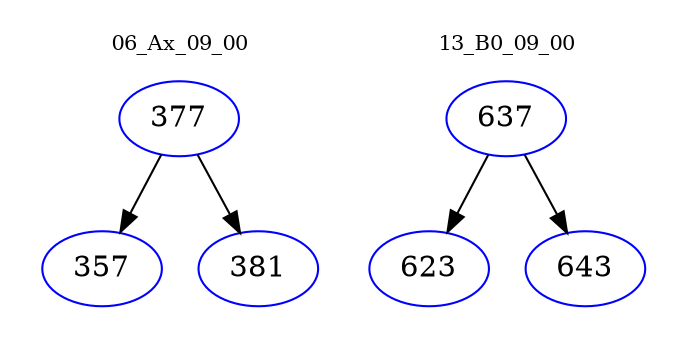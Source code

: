 digraph{
subgraph cluster_0 {
color = white
label = "06_Ax_09_00";
fontsize=10;
T0_377 [label="377", color="blue"]
T0_377 -> T0_357 [color="black"]
T0_357 [label="357", color="blue"]
T0_377 -> T0_381 [color="black"]
T0_381 [label="381", color="blue"]
}
subgraph cluster_1 {
color = white
label = "13_B0_09_00";
fontsize=10;
T1_637 [label="637", color="blue"]
T1_637 -> T1_623 [color="black"]
T1_623 [label="623", color="blue"]
T1_637 -> T1_643 [color="black"]
T1_643 [label="643", color="blue"]
}
}
